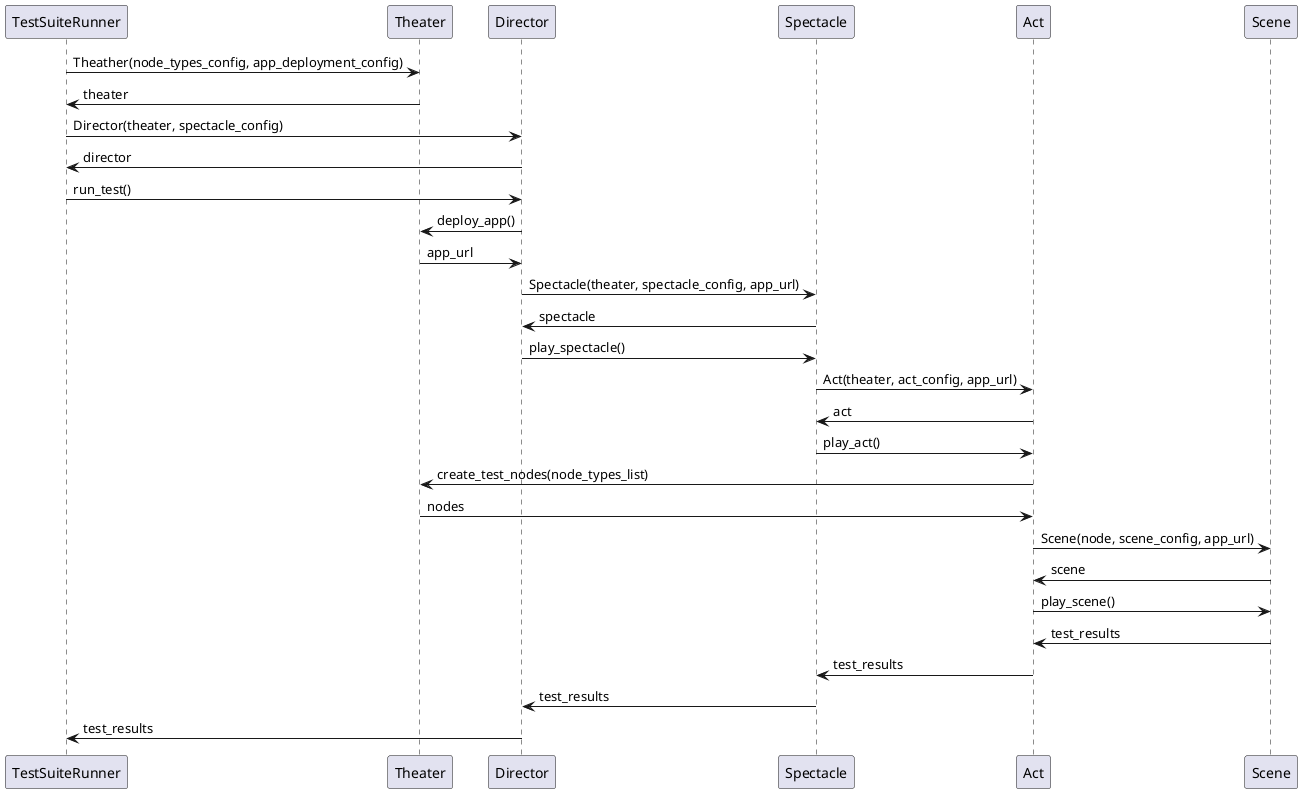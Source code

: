 @startuml
TestSuiteRunner -> Theater: Theather(node_types_config, app_deployment_config)
TestSuiteRunner <- Theater: theater
TestSuiteRunner -> Director: Director(theater, spectacle_config)
TestSuiteRunner <- Director: director
TestSuiteRunner -> Director: run_test()
Director -> Theater: deploy_app()
Director <- Theater: app_url
Director -> Spectacle : Spectacle(theater, spectacle_config, app_url)
Director <- Spectacle: spectacle
Director -> Spectacle: play_spectacle()
Spectacle -> Act : Act(theater, act_config, app_url)
Spectacle <- Act: act
Spectacle -> Act: play_act()
Act -> Theater: create_test_nodes(node_types_list)
Act <- Theater: nodes
Act -> Scene: Scene(node, scene_config, app_url)
Act <- Scene: scene
Act -> Scene: play_scene()
Act <- Scene: test_results
Spectacle <- Act: test_results
Director <- Spectacle: test_results
TestSuiteRunner <- Director: test_results
@enduml
